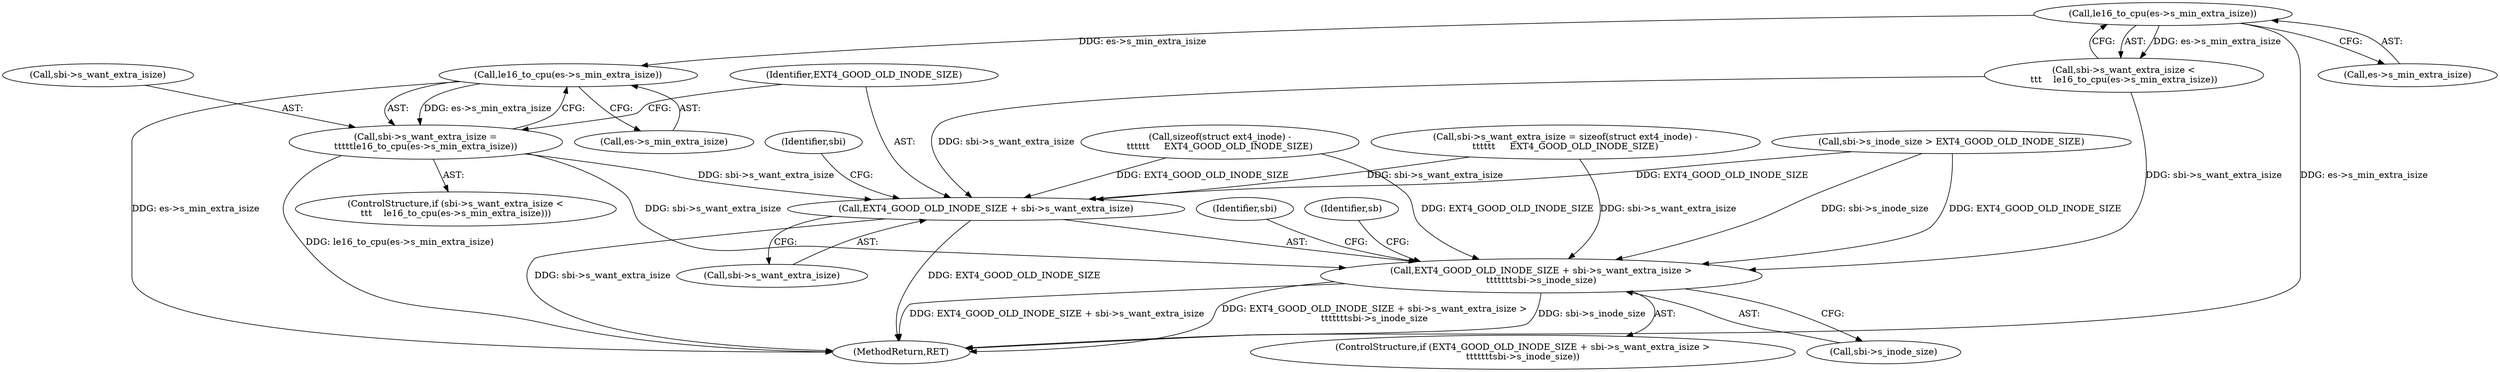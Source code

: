 digraph "0_linux_744692dc059845b2a3022119871846e74d4f6e11_16@pointer" {
"1001775" [label="(Call,le16_to_cpu(es->s_min_extra_isize))"];
"1001767" [label="(Call,le16_to_cpu(es->s_min_extra_isize))"];
"1001771" [label="(Call,sbi->s_want_extra_isize =\n\t\t\t\t\tle16_to_cpu(es->s_min_extra_isize))"];
"1001780" [label="(Call,EXT4_GOOD_OLD_INODE_SIZE + sbi->s_want_extra_isize >\n\t\t\t\t\t\t\tsbi->s_inode_size)"];
"1001781" [label="(Call,EXT4_GOOD_OLD_INODE_SIZE + sbi->s_want_extra_isize)"];
"1001775" [label="(Call,le16_to_cpu(es->s_min_extra_isize))"];
"1001762" [label="(ControlStructure,if (sbi->s_want_extra_isize <\n\t\t\t    le16_to_cpu(es->s_min_extra_isize)))"];
"1001776" [label="(Call,es->s_min_extra_isize)"];
"1001781" [label="(Call,EXT4_GOOD_OLD_INODE_SIZE + sbi->s_want_extra_isize)"];
"1001767" [label="(Call,le16_to_cpu(es->s_min_extra_isize))"];
"1001780" [label="(Call,EXT4_GOOD_OLD_INODE_SIZE + sbi->s_want_extra_isize >\n\t\t\t\t\t\t\tsbi->s_inode_size)"];
"1001772" [label="(Call,sbi->s_want_extra_isize)"];
"1001783" [label="(Call,sbi->s_want_extra_isize)"];
"1001736" [label="(Call,sizeof(struct ext4_inode) -\n\t\t\t\t\t\t     EXT4_GOOD_OLD_INODE_SIZE)"];
"1001787" [label="(Identifier,sbi)"];
"1001768" [label="(Call,es->s_min_extra_isize)"];
"1001726" [label="(Call,sbi->s_inode_size > EXT4_GOOD_OLD_INODE_SIZE)"];
"1001763" [label="(Call,sbi->s_want_extra_isize <\n\t\t\t    le16_to_cpu(es->s_min_extra_isize))"];
"1001792" [label="(Identifier,sbi)"];
"1001771" [label="(Call,sbi->s_want_extra_isize =\n\t\t\t\t\tle16_to_cpu(es->s_min_extra_isize))"];
"1001782" [label="(Identifier,EXT4_GOOD_OLD_INODE_SIZE)"];
"1001805" [label="(Identifier,sb)"];
"1001779" [label="(ControlStructure,if (EXT4_GOOD_OLD_INODE_SIZE + sbi->s_want_extra_isize >\n\t\t\t\t\t\t\tsbi->s_inode_size))"];
"1001732" [label="(Call,sbi->s_want_extra_isize = sizeof(struct ext4_inode) -\n\t\t\t\t\t\t     EXT4_GOOD_OLD_INODE_SIZE)"];
"1002129" [label="(MethodReturn,RET)"];
"1001786" [label="(Call,sbi->s_inode_size)"];
"1001775" -> "1001771"  [label="AST: "];
"1001775" -> "1001776"  [label="CFG: "];
"1001776" -> "1001775"  [label="AST: "];
"1001771" -> "1001775"  [label="CFG: "];
"1001775" -> "1002129"  [label="DDG: es->s_min_extra_isize"];
"1001775" -> "1001771"  [label="DDG: es->s_min_extra_isize"];
"1001767" -> "1001775"  [label="DDG: es->s_min_extra_isize"];
"1001767" -> "1001763"  [label="AST: "];
"1001767" -> "1001768"  [label="CFG: "];
"1001768" -> "1001767"  [label="AST: "];
"1001763" -> "1001767"  [label="CFG: "];
"1001767" -> "1002129"  [label="DDG: es->s_min_extra_isize"];
"1001767" -> "1001763"  [label="DDG: es->s_min_extra_isize"];
"1001771" -> "1001762"  [label="AST: "];
"1001772" -> "1001771"  [label="AST: "];
"1001782" -> "1001771"  [label="CFG: "];
"1001771" -> "1002129"  [label="DDG: le16_to_cpu(es->s_min_extra_isize)"];
"1001771" -> "1001780"  [label="DDG: sbi->s_want_extra_isize"];
"1001771" -> "1001781"  [label="DDG: sbi->s_want_extra_isize"];
"1001780" -> "1001779"  [label="AST: "];
"1001780" -> "1001786"  [label="CFG: "];
"1001781" -> "1001780"  [label="AST: "];
"1001786" -> "1001780"  [label="AST: "];
"1001792" -> "1001780"  [label="CFG: "];
"1001805" -> "1001780"  [label="CFG: "];
"1001780" -> "1002129"  [label="DDG: EXT4_GOOD_OLD_INODE_SIZE + sbi->s_want_extra_isize >\n\t\t\t\t\t\t\tsbi->s_inode_size"];
"1001780" -> "1002129"  [label="DDG: sbi->s_inode_size"];
"1001780" -> "1002129"  [label="DDG: EXT4_GOOD_OLD_INODE_SIZE + sbi->s_want_extra_isize"];
"1001726" -> "1001780"  [label="DDG: EXT4_GOOD_OLD_INODE_SIZE"];
"1001726" -> "1001780"  [label="DDG: sbi->s_inode_size"];
"1001736" -> "1001780"  [label="DDG: EXT4_GOOD_OLD_INODE_SIZE"];
"1001763" -> "1001780"  [label="DDG: sbi->s_want_extra_isize"];
"1001732" -> "1001780"  [label="DDG: sbi->s_want_extra_isize"];
"1001781" -> "1001783"  [label="CFG: "];
"1001782" -> "1001781"  [label="AST: "];
"1001783" -> "1001781"  [label="AST: "];
"1001787" -> "1001781"  [label="CFG: "];
"1001781" -> "1002129"  [label="DDG: EXT4_GOOD_OLD_INODE_SIZE"];
"1001781" -> "1002129"  [label="DDG: sbi->s_want_extra_isize"];
"1001726" -> "1001781"  [label="DDG: EXT4_GOOD_OLD_INODE_SIZE"];
"1001736" -> "1001781"  [label="DDG: EXT4_GOOD_OLD_INODE_SIZE"];
"1001763" -> "1001781"  [label="DDG: sbi->s_want_extra_isize"];
"1001732" -> "1001781"  [label="DDG: sbi->s_want_extra_isize"];
}
